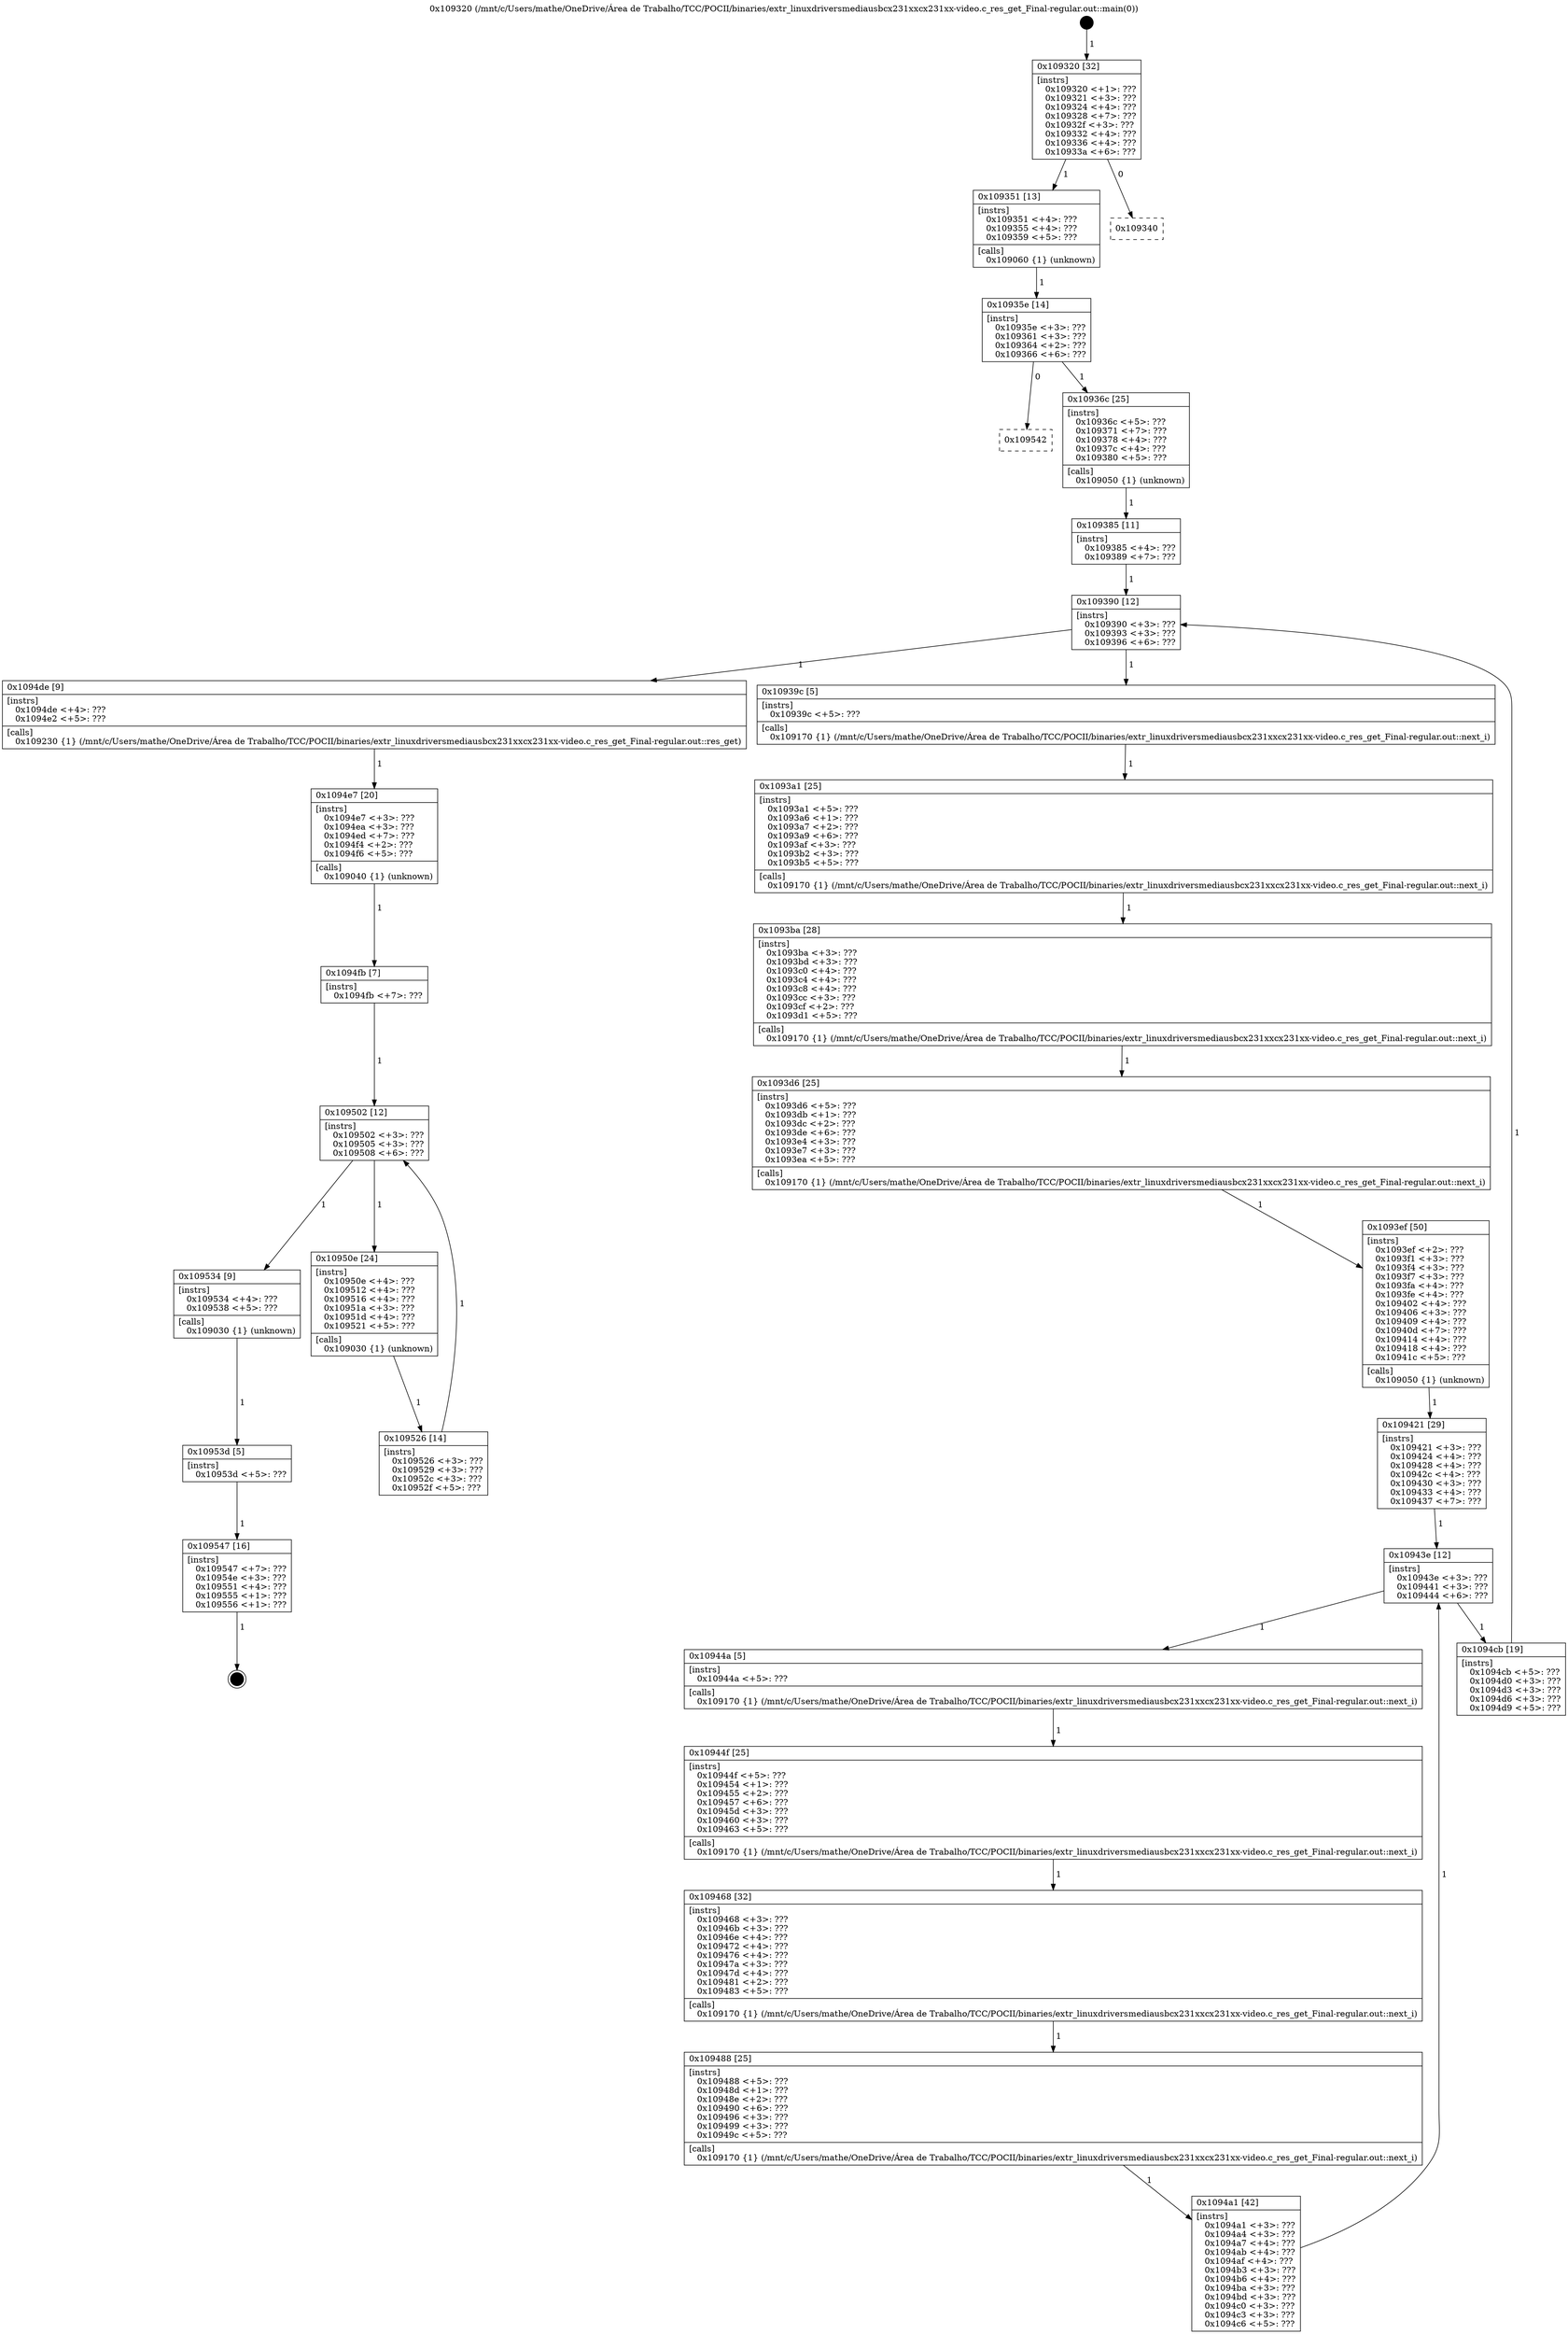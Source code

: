 digraph "0x109320" {
  label = "0x109320 (/mnt/c/Users/mathe/OneDrive/Área de Trabalho/TCC/POCII/binaries/extr_linuxdriversmediausbcx231xxcx231xx-video.c_res_get_Final-regular.out::main(0))"
  labelloc = "t"
  node[shape=record]

  Entry [label="",width=0.3,height=0.3,shape=circle,fillcolor=black,style=filled]
  "0x109320" [label="{
     0x109320 [32]\l
     | [instrs]\l
     &nbsp;&nbsp;0x109320 \<+1\>: ???\l
     &nbsp;&nbsp;0x109321 \<+3\>: ???\l
     &nbsp;&nbsp;0x109324 \<+4\>: ???\l
     &nbsp;&nbsp;0x109328 \<+7\>: ???\l
     &nbsp;&nbsp;0x10932f \<+3\>: ???\l
     &nbsp;&nbsp;0x109332 \<+4\>: ???\l
     &nbsp;&nbsp;0x109336 \<+4\>: ???\l
     &nbsp;&nbsp;0x10933a \<+6\>: ???\l
  }"]
  "0x109351" [label="{
     0x109351 [13]\l
     | [instrs]\l
     &nbsp;&nbsp;0x109351 \<+4\>: ???\l
     &nbsp;&nbsp;0x109355 \<+4\>: ???\l
     &nbsp;&nbsp;0x109359 \<+5\>: ???\l
     | [calls]\l
     &nbsp;&nbsp;0x109060 \{1\} (unknown)\l
  }"]
  "0x109340" [label="{
     0x109340\l
  }", style=dashed]
  "0x10935e" [label="{
     0x10935e [14]\l
     | [instrs]\l
     &nbsp;&nbsp;0x10935e \<+3\>: ???\l
     &nbsp;&nbsp;0x109361 \<+3\>: ???\l
     &nbsp;&nbsp;0x109364 \<+2\>: ???\l
     &nbsp;&nbsp;0x109366 \<+6\>: ???\l
  }"]
  "0x109542" [label="{
     0x109542\l
  }", style=dashed]
  "0x10936c" [label="{
     0x10936c [25]\l
     | [instrs]\l
     &nbsp;&nbsp;0x10936c \<+5\>: ???\l
     &nbsp;&nbsp;0x109371 \<+7\>: ???\l
     &nbsp;&nbsp;0x109378 \<+4\>: ???\l
     &nbsp;&nbsp;0x10937c \<+4\>: ???\l
     &nbsp;&nbsp;0x109380 \<+5\>: ???\l
     | [calls]\l
     &nbsp;&nbsp;0x109050 \{1\} (unknown)\l
  }"]
  Exit [label="",width=0.3,height=0.3,shape=circle,fillcolor=black,style=filled,peripheries=2]
  "0x109390" [label="{
     0x109390 [12]\l
     | [instrs]\l
     &nbsp;&nbsp;0x109390 \<+3\>: ???\l
     &nbsp;&nbsp;0x109393 \<+3\>: ???\l
     &nbsp;&nbsp;0x109396 \<+6\>: ???\l
  }"]
  "0x1094de" [label="{
     0x1094de [9]\l
     | [instrs]\l
     &nbsp;&nbsp;0x1094de \<+4\>: ???\l
     &nbsp;&nbsp;0x1094e2 \<+5\>: ???\l
     | [calls]\l
     &nbsp;&nbsp;0x109230 \{1\} (/mnt/c/Users/mathe/OneDrive/Área de Trabalho/TCC/POCII/binaries/extr_linuxdriversmediausbcx231xxcx231xx-video.c_res_get_Final-regular.out::res_get)\l
  }"]
  "0x10939c" [label="{
     0x10939c [5]\l
     | [instrs]\l
     &nbsp;&nbsp;0x10939c \<+5\>: ???\l
     | [calls]\l
     &nbsp;&nbsp;0x109170 \{1\} (/mnt/c/Users/mathe/OneDrive/Área de Trabalho/TCC/POCII/binaries/extr_linuxdriversmediausbcx231xxcx231xx-video.c_res_get_Final-regular.out::next_i)\l
  }"]
  "0x1093a1" [label="{
     0x1093a1 [25]\l
     | [instrs]\l
     &nbsp;&nbsp;0x1093a1 \<+5\>: ???\l
     &nbsp;&nbsp;0x1093a6 \<+1\>: ???\l
     &nbsp;&nbsp;0x1093a7 \<+2\>: ???\l
     &nbsp;&nbsp;0x1093a9 \<+6\>: ???\l
     &nbsp;&nbsp;0x1093af \<+3\>: ???\l
     &nbsp;&nbsp;0x1093b2 \<+3\>: ???\l
     &nbsp;&nbsp;0x1093b5 \<+5\>: ???\l
     | [calls]\l
     &nbsp;&nbsp;0x109170 \{1\} (/mnt/c/Users/mathe/OneDrive/Área de Trabalho/TCC/POCII/binaries/extr_linuxdriversmediausbcx231xxcx231xx-video.c_res_get_Final-regular.out::next_i)\l
  }"]
  "0x1093ba" [label="{
     0x1093ba [28]\l
     | [instrs]\l
     &nbsp;&nbsp;0x1093ba \<+3\>: ???\l
     &nbsp;&nbsp;0x1093bd \<+3\>: ???\l
     &nbsp;&nbsp;0x1093c0 \<+4\>: ???\l
     &nbsp;&nbsp;0x1093c4 \<+4\>: ???\l
     &nbsp;&nbsp;0x1093c8 \<+4\>: ???\l
     &nbsp;&nbsp;0x1093cc \<+3\>: ???\l
     &nbsp;&nbsp;0x1093cf \<+2\>: ???\l
     &nbsp;&nbsp;0x1093d1 \<+5\>: ???\l
     | [calls]\l
     &nbsp;&nbsp;0x109170 \{1\} (/mnt/c/Users/mathe/OneDrive/Área de Trabalho/TCC/POCII/binaries/extr_linuxdriversmediausbcx231xxcx231xx-video.c_res_get_Final-regular.out::next_i)\l
  }"]
  "0x1093d6" [label="{
     0x1093d6 [25]\l
     | [instrs]\l
     &nbsp;&nbsp;0x1093d6 \<+5\>: ???\l
     &nbsp;&nbsp;0x1093db \<+1\>: ???\l
     &nbsp;&nbsp;0x1093dc \<+2\>: ???\l
     &nbsp;&nbsp;0x1093de \<+6\>: ???\l
     &nbsp;&nbsp;0x1093e4 \<+3\>: ???\l
     &nbsp;&nbsp;0x1093e7 \<+3\>: ???\l
     &nbsp;&nbsp;0x1093ea \<+5\>: ???\l
     | [calls]\l
     &nbsp;&nbsp;0x109170 \{1\} (/mnt/c/Users/mathe/OneDrive/Área de Trabalho/TCC/POCII/binaries/extr_linuxdriversmediausbcx231xxcx231xx-video.c_res_get_Final-regular.out::next_i)\l
  }"]
  "0x1093ef" [label="{
     0x1093ef [50]\l
     | [instrs]\l
     &nbsp;&nbsp;0x1093ef \<+2\>: ???\l
     &nbsp;&nbsp;0x1093f1 \<+3\>: ???\l
     &nbsp;&nbsp;0x1093f4 \<+3\>: ???\l
     &nbsp;&nbsp;0x1093f7 \<+3\>: ???\l
     &nbsp;&nbsp;0x1093fa \<+4\>: ???\l
     &nbsp;&nbsp;0x1093fe \<+4\>: ???\l
     &nbsp;&nbsp;0x109402 \<+4\>: ???\l
     &nbsp;&nbsp;0x109406 \<+3\>: ???\l
     &nbsp;&nbsp;0x109409 \<+4\>: ???\l
     &nbsp;&nbsp;0x10940d \<+7\>: ???\l
     &nbsp;&nbsp;0x109414 \<+4\>: ???\l
     &nbsp;&nbsp;0x109418 \<+4\>: ???\l
     &nbsp;&nbsp;0x10941c \<+5\>: ???\l
     | [calls]\l
     &nbsp;&nbsp;0x109050 \{1\} (unknown)\l
  }"]
  "0x10943e" [label="{
     0x10943e [12]\l
     | [instrs]\l
     &nbsp;&nbsp;0x10943e \<+3\>: ???\l
     &nbsp;&nbsp;0x109441 \<+3\>: ???\l
     &nbsp;&nbsp;0x109444 \<+6\>: ???\l
  }"]
  "0x1094cb" [label="{
     0x1094cb [19]\l
     | [instrs]\l
     &nbsp;&nbsp;0x1094cb \<+5\>: ???\l
     &nbsp;&nbsp;0x1094d0 \<+3\>: ???\l
     &nbsp;&nbsp;0x1094d3 \<+3\>: ???\l
     &nbsp;&nbsp;0x1094d6 \<+3\>: ???\l
     &nbsp;&nbsp;0x1094d9 \<+5\>: ???\l
  }"]
  "0x10944a" [label="{
     0x10944a [5]\l
     | [instrs]\l
     &nbsp;&nbsp;0x10944a \<+5\>: ???\l
     | [calls]\l
     &nbsp;&nbsp;0x109170 \{1\} (/mnt/c/Users/mathe/OneDrive/Área de Trabalho/TCC/POCII/binaries/extr_linuxdriversmediausbcx231xxcx231xx-video.c_res_get_Final-regular.out::next_i)\l
  }"]
  "0x10944f" [label="{
     0x10944f [25]\l
     | [instrs]\l
     &nbsp;&nbsp;0x10944f \<+5\>: ???\l
     &nbsp;&nbsp;0x109454 \<+1\>: ???\l
     &nbsp;&nbsp;0x109455 \<+2\>: ???\l
     &nbsp;&nbsp;0x109457 \<+6\>: ???\l
     &nbsp;&nbsp;0x10945d \<+3\>: ???\l
     &nbsp;&nbsp;0x109460 \<+3\>: ???\l
     &nbsp;&nbsp;0x109463 \<+5\>: ???\l
     | [calls]\l
     &nbsp;&nbsp;0x109170 \{1\} (/mnt/c/Users/mathe/OneDrive/Área de Trabalho/TCC/POCII/binaries/extr_linuxdriversmediausbcx231xxcx231xx-video.c_res_get_Final-regular.out::next_i)\l
  }"]
  "0x109468" [label="{
     0x109468 [32]\l
     | [instrs]\l
     &nbsp;&nbsp;0x109468 \<+3\>: ???\l
     &nbsp;&nbsp;0x10946b \<+3\>: ???\l
     &nbsp;&nbsp;0x10946e \<+4\>: ???\l
     &nbsp;&nbsp;0x109472 \<+4\>: ???\l
     &nbsp;&nbsp;0x109476 \<+4\>: ???\l
     &nbsp;&nbsp;0x10947a \<+3\>: ???\l
     &nbsp;&nbsp;0x10947d \<+4\>: ???\l
     &nbsp;&nbsp;0x109481 \<+2\>: ???\l
     &nbsp;&nbsp;0x109483 \<+5\>: ???\l
     | [calls]\l
     &nbsp;&nbsp;0x109170 \{1\} (/mnt/c/Users/mathe/OneDrive/Área de Trabalho/TCC/POCII/binaries/extr_linuxdriversmediausbcx231xxcx231xx-video.c_res_get_Final-regular.out::next_i)\l
  }"]
  "0x109488" [label="{
     0x109488 [25]\l
     | [instrs]\l
     &nbsp;&nbsp;0x109488 \<+5\>: ???\l
     &nbsp;&nbsp;0x10948d \<+1\>: ???\l
     &nbsp;&nbsp;0x10948e \<+2\>: ???\l
     &nbsp;&nbsp;0x109490 \<+6\>: ???\l
     &nbsp;&nbsp;0x109496 \<+3\>: ???\l
     &nbsp;&nbsp;0x109499 \<+3\>: ???\l
     &nbsp;&nbsp;0x10949c \<+5\>: ???\l
     | [calls]\l
     &nbsp;&nbsp;0x109170 \{1\} (/mnt/c/Users/mathe/OneDrive/Área de Trabalho/TCC/POCII/binaries/extr_linuxdriversmediausbcx231xxcx231xx-video.c_res_get_Final-regular.out::next_i)\l
  }"]
  "0x1094a1" [label="{
     0x1094a1 [42]\l
     | [instrs]\l
     &nbsp;&nbsp;0x1094a1 \<+3\>: ???\l
     &nbsp;&nbsp;0x1094a4 \<+3\>: ???\l
     &nbsp;&nbsp;0x1094a7 \<+4\>: ???\l
     &nbsp;&nbsp;0x1094ab \<+4\>: ???\l
     &nbsp;&nbsp;0x1094af \<+4\>: ???\l
     &nbsp;&nbsp;0x1094b3 \<+3\>: ???\l
     &nbsp;&nbsp;0x1094b6 \<+4\>: ???\l
     &nbsp;&nbsp;0x1094ba \<+3\>: ???\l
     &nbsp;&nbsp;0x1094bd \<+3\>: ???\l
     &nbsp;&nbsp;0x1094c0 \<+3\>: ???\l
     &nbsp;&nbsp;0x1094c3 \<+3\>: ???\l
     &nbsp;&nbsp;0x1094c6 \<+5\>: ???\l
  }"]
  "0x109421" [label="{
     0x109421 [29]\l
     | [instrs]\l
     &nbsp;&nbsp;0x109421 \<+3\>: ???\l
     &nbsp;&nbsp;0x109424 \<+4\>: ???\l
     &nbsp;&nbsp;0x109428 \<+4\>: ???\l
     &nbsp;&nbsp;0x10942c \<+4\>: ???\l
     &nbsp;&nbsp;0x109430 \<+3\>: ???\l
     &nbsp;&nbsp;0x109433 \<+4\>: ???\l
     &nbsp;&nbsp;0x109437 \<+7\>: ???\l
  }"]
  "0x109547" [label="{
     0x109547 [16]\l
     | [instrs]\l
     &nbsp;&nbsp;0x109547 \<+7\>: ???\l
     &nbsp;&nbsp;0x10954e \<+3\>: ???\l
     &nbsp;&nbsp;0x109551 \<+4\>: ???\l
     &nbsp;&nbsp;0x109555 \<+1\>: ???\l
     &nbsp;&nbsp;0x109556 \<+1\>: ???\l
  }"]
  "0x109385" [label="{
     0x109385 [11]\l
     | [instrs]\l
     &nbsp;&nbsp;0x109385 \<+4\>: ???\l
     &nbsp;&nbsp;0x109389 \<+7\>: ???\l
  }"]
  "0x1094e7" [label="{
     0x1094e7 [20]\l
     | [instrs]\l
     &nbsp;&nbsp;0x1094e7 \<+3\>: ???\l
     &nbsp;&nbsp;0x1094ea \<+3\>: ???\l
     &nbsp;&nbsp;0x1094ed \<+7\>: ???\l
     &nbsp;&nbsp;0x1094f4 \<+2\>: ???\l
     &nbsp;&nbsp;0x1094f6 \<+5\>: ???\l
     | [calls]\l
     &nbsp;&nbsp;0x109040 \{1\} (unknown)\l
  }"]
  "0x109502" [label="{
     0x109502 [12]\l
     | [instrs]\l
     &nbsp;&nbsp;0x109502 \<+3\>: ???\l
     &nbsp;&nbsp;0x109505 \<+3\>: ???\l
     &nbsp;&nbsp;0x109508 \<+6\>: ???\l
  }"]
  "0x109534" [label="{
     0x109534 [9]\l
     | [instrs]\l
     &nbsp;&nbsp;0x109534 \<+4\>: ???\l
     &nbsp;&nbsp;0x109538 \<+5\>: ???\l
     | [calls]\l
     &nbsp;&nbsp;0x109030 \{1\} (unknown)\l
  }"]
  "0x10950e" [label="{
     0x10950e [24]\l
     | [instrs]\l
     &nbsp;&nbsp;0x10950e \<+4\>: ???\l
     &nbsp;&nbsp;0x109512 \<+4\>: ???\l
     &nbsp;&nbsp;0x109516 \<+4\>: ???\l
     &nbsp;&nbsp;0x10951a \<+3\>: ???\l
     &nbsp;&nbsp;0x10951d \<+4\>: ???\l
     &nbsp;&nbsp;0x109521 \<+5\>: ???\l
     | [calls]\l
     &nbsp;&nbsp;0x109030 \{1\} (unknown)\l
  }"]
  "0x109526" [label="{
     0x109526 [14]\l
     | [instrs]\l
     &nbsp;&nbsp;0x109526 \<+3\>: ???\l
     &nbsp;&nbsp;0x109529 \<+3\>: ???\l
     &nbsp;&nbsp;0x10952c \<+3\>: ???\l
     &nbsp;&nbsp;0x10952f \<+5\>: ???\l
  }"]
  "0x1094fb" [label="{
     0x1094fb [7]\l
     | [instrs]\l
     &nbsp;&nbsp;0x1094fb \<+7\>: ???\l
  }"]
  "0x10953d" [label="{
     0x10953d [5]\l
     | [instrs]\l
     &nbsp;&nbsp;0x10953d \<+5\>: ???\l
  }"]
  Entry -> "0x109320" [label=" 1"]
  "0x109320" -> "0x109351" [label=" 1"]
  "0x109320" -> "0x109340" [label=" 0"]
  "0x109351" -> "0x10935e" [label=" 1"]
  "0x10935e" -> "0x109542" [label=" 0"]
  "0x10935e" -> "0x10936c" [label=" 1"]
  "0x109547" -> Exit [label=" 1"]
  "0x10936c" -> "0x109385" [label=" 1"]
  "0x109390" -> "0x1094de" [label=" 1"]
  "0x109390" -> "0x10939c" [label=" 1"]
  "0x10939c" -> "0x1093a1" [label=" 1"]
  "0x1093a1" -> "0x1093ba" [label=" 1"]
  "0x1093ba" -> "0x1093d6" [label=" 1"]
  "0x1093d6" -> "0x1093ef" [label=" 1"]
  "0x1093ef" -> "0x109421" [label=" 1"]
  "0x10943e" -> "0x1094cb" [label=" 1"]
  "0x10943e" -> "0x10944a" [label=" 1"]
  "0x10944a" -> "0x10944f" [label=" 1"]
  "0x10944f" -> "0x109468" [label=" 1"]
  "0x109468" -> "0x109488" [label=" 1"]
  "0x109488" -> "0x1094a1" [label=" 1"]
  "0x109421" -> "0x10943e" [label=" 1"]
  "0x1094a1" -> "0x10943e" [label=" 1"]
  "0x10953d" -> "0x109547" [label=" 1"]
  "0x109385" -> "0x109390" [label=" 1"]
  "0x1094cb" -> "0x109390" [label=" 1"]
  "0x1094de" -> "0x1094e7" [label=" 1"]
  "0x1094e7" -> "0x1094fb" [label=" 1"]
  "0x109502" -> "0x109534" [label=" 1"]
  "0x109502" -> "0x10950e" [label=" 1"]
  "0x10950e" -> "0x109526" [label=" 1"]
  "0x1094fb" -> "0x109502" [label=" 1"]
  "0x109526" -> "0x109502" [label=" 1"]
  "0x109534" -> "0x10953d" [label=" 1"]
}
